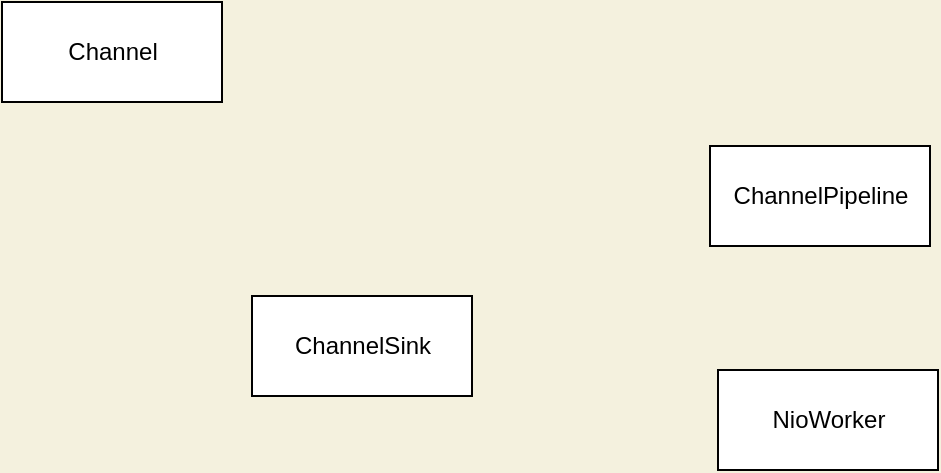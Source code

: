 <mxfile version="18.1.2" type="github">
  <diagram id="C5RBs43oDa-KdzZeNtuy" name="Page-1">
    <mxGraphModel dx="1247" dy="706" grid="0" gridSize="10" guides="1" tooltips="1" connect="1" arrows="1" fold="1" page="1" pageScale="1" pageWidth="1654" pageHeight="2336" background="#F4F1DE" math="0" shadow="0">
      <root>
        <mxCell id="WIyWlLk6GJQsqaUBKTNV-0" />
        <mxCell id="WIyWlLk6GJQsqaUBKTNV-1" parent="WIyWlLk6GJQsqaUBKTNV-0" />
        <mxCell id="CBt1W6F0eVTfvMk-Idz6-0" value="Channel" style="html=1;" vertex="1" parent="WIyWlLk6GJQsqaUBKTNV-1">
          <mxGeometry x="369" y="212" width="110" height="50" as="geometry" />
        </mxCell>
        <mxCell id="CBt1W6F0eVTfvMk-Idz6-1" value="ChannelSink" style="html=1;" vertex="1" parent="WIyWlLk6GJQsqaUBKTNV-1">
          <mxGeometry x="494" y="359" width="110" height="50" as="geometry" />
        </mxCell>
        <mxCell id="CBt1W6F0eVTfvMk-Idz6-2" value="ChannelPipeline" style="html=1;" vertex="1" parent="WIyWlLk6GJQsqaUBKTNV-1">
          <mxGeometry x="723" y="284" width="110" height="50" as="geometry" />
        </mxCell>
        <mxCell id="CBt1W6F0eVTfvMk-Idz6-3" value="NioWorker" style="html=1;" vertex="1" parent="WIyWlLk6GJQsqaUBKTNV-1">
          <mxGeometry x="727" y="396" width="110" height="50" as="geometry" />
        </mxCell>
      </root>
    </mxGraphModel>
  </diagram>
</mxfile>

